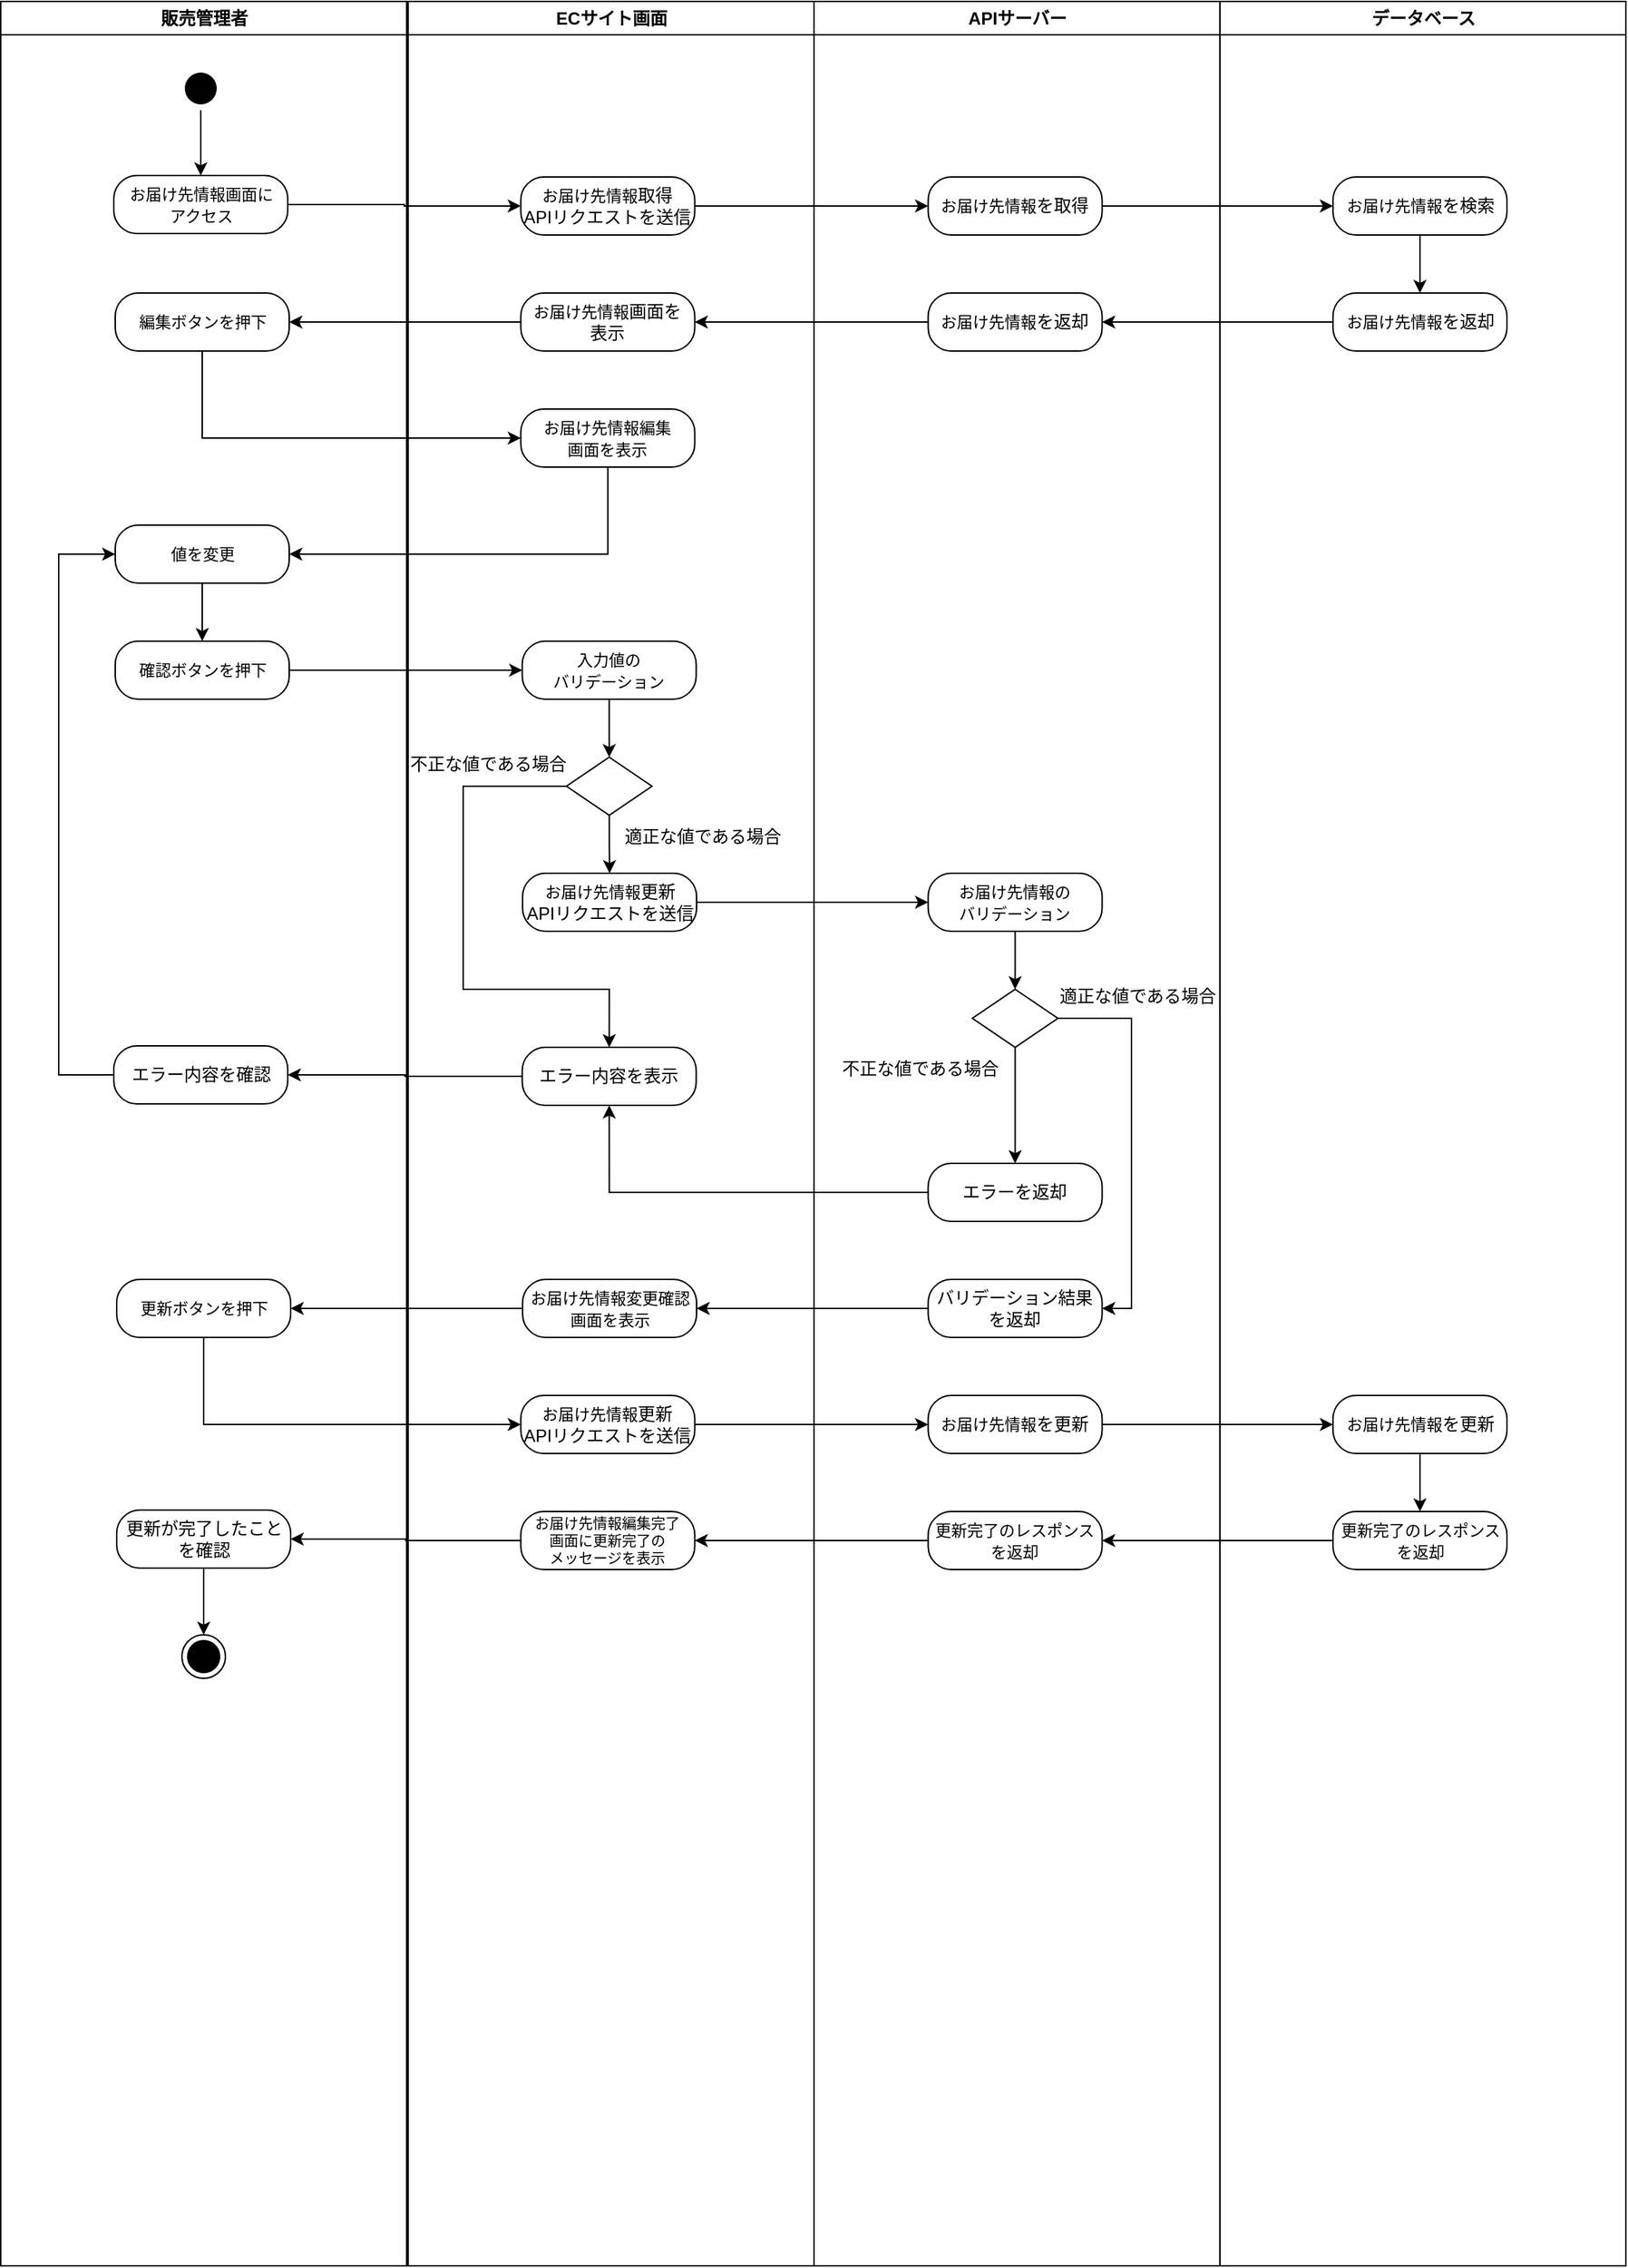 <mxfile version="24.4.4" type="google">
  <diagram name="Page-1" id="e7e014a7-5840-1c2e-5031-d8a46d1fe8dd">
    <mxGraphModel grid="1" page="0" gridSize="10" guides="1" tooltips="1" connect="1" arrows="1" fold="1" pageScale="1" pageWidth="1169" pageHeight="826" background="none" math="0" shadow="0">
      <root>
        <mxCell id="0" />
        <mxCell id="1" parent="0" />
        <mxCell id="2" value="販売管理者" style="swimlane;whiteSpace=wrap" vertex="1" parent="1">
          <mxGeometry x="160.5" y="39" width="280" height="1561" as="geometry" />
        </mxCell>
        <mxCell id="jm9fpF-__gH5ew6w-gA--67" style="edgeStyle=orthogonalEdgeStyle;rounded=0;orthogonalLoop=1;jettySize=auto;html=1;entryX=0.5;entryY=0;entryDx=0;entryDy=0;" edge="1" parent="2" source="5" target="jm9fpF-__gH5ew6w-gA--20">
          <mxGeometry relative="1" as="geometry" />
        </mxCell>
        <mxCell id="5" value="" style="ellipse;shape=startState;fillColor=#000000;strokeColor=none;" vertex="1" parent="2">
          <mxGeometry x="123" y="45" width="30" height="30" as="geometry" />
        </mxCell>
        <mxCell id="jm9fpF-__gH5ew6w-gA--20" value="&lt;font style=&quot;font-size: 11px;&quot;&gt;お届け先情報画面に&lt;/font&gt;&lt;div&gt;&lt;font style=&quot;font-size: 11px;&quot;&gt;アクセス&lt;/font&gt;&lt;/div&gt;" style="rounded=1;whiteSpace=wrap;html=1;arcSize=40;" vertex="1" parent="2">
          <mxGeometry x="78" y="120" width="120" height="40" as="geometry" />
        </mxCell>
        <mxCell id="jm9fpF-__gH5ew6w-gA--23" value="&lt;span style=&quot;font-size: 11px;&quot;&gt;編集ボタンを押下&lt;/span&gt;" style="rounded=1;whiteSpace=wrap;html=1;arcSize=40;" vertex="1" parent="2">
          <mxGeometry x="79" y="201" width="120" height="40" as="geometry" />
        </mxCell>
        <mxCell id="3cqifMoIhlbB1kRxvU-v-34" style="edgeStyle=orthogonalEdgeStyle;rounded=0;orthogonalLoop=1;jettySize=auto;html=1;entryX=0;entryY=0.5;entryDx=0;entryDy=0;" edge="1" parent="2" source="jm9fpF-__gH5ew6w-gA--41" target="3cqifMoIhlbB1kRxvU-v-18">
          <mxGeometry relative="1" as="geometry">
            <Array as="points">
              <mxPoint x="40" y="740" />
              <mxPoint x="40" y="381" />
            </Array>
          </mxGeometry>
        </mxCell>
        <mxCell id="jm9fpF-__gH5ew6w-gA--41" value="&lt;font style=&quot;font-size: 12px;&quot;&gt;エラー内容を確認&lt;/font&gt;" style="rounded=1;whiteSpace=wrap;html=1;arcSize=40;" vertex="1" parent="2">
          <mxGeometry x="78" y="720" width="120" height="40" as="geometry" />
        </mxCell>
        <mxCell id="jm9fpF-__gH5ew6w-gA--69" style="edgeStyle=orthogonalEdgeStyle;rounded=0;orthogonalLoop=1;jettySize=auto;html=1;entryX=0.5;entryY=0;entryDx=0;entryDy=0;" edge="1" parent="2" source="jm9fpF-__gH5ew6w-gA--65" target="jm9fpF-__gH5ew6w-gA--68">
          <mxGeometry relative="1" as="geometry" />
        </mxCell>
        <mxCell id="jm9fpF-__gH5ew6w-gA--65" value="更新が完了したことを確認" style="rounded=1;whiteSpace=wrap;html=1;arcSize=40;" vertex="1" parent="2">
          <mxGeometry x="80" y="1040" width="120" height="40" as="geometry" />
        </mxCell>
        <mxCell id="jm9fpF-__gH5ew6w-gA--68" value="" style="ellipse;html=1;shape=endState;fillColor=#000000;strokeColor=default;" vertex="1" parent="2">
          <mxGeometry x="125" y="1126" width="30" height="30" as="geometry" />
        </mxCell>
        <mxCell id="3cqifMoIhlbB1kRxvU-v-32" style="edgeStyle=orthogonalEdgeStyle;rounded=0;orthogonalLoop=1;jettySize=auto;html=1;entryX=0.5;entryY=0;entryDx=0;entryDy=0;" edge="1" parent="2" source="3cqifMoIhlbB1kRxvU-v-18" target="3cqifMoIhlbB1kRxvU-v-20">
          <mxGeometry relative="1" as="geometry" />
        </mxCell>
        <mxCell id="3cqifMoIhlbB1kRxvU-v-18" value="&lt;span style=&quot;font-size: 11px;&quot;&gt;値を変更&lt;/span&gt;" style="rounded=1;whiteSpace=wrap;html=1;arcSize=40;" vertex="1" parent="2">
          <mxGeometry x="79" y="361" width="120" height="40" as="geometry" />
        </mxCell>
        <mxCell id="3cqifMoIhlbB1kRxvU-v-20" value="&lt;span style=&quot;font-size: 11px;&quot;&gt;確認ボタンを押下&lt;/span&gt;" style="rounded=1;whiteSpace=wrap;html=1;arcSize=40;" vertex="1" parent="2">
          <mxGeometry x="79" y="441" width="120" height="40" as="geometry" />
        </mxCell>
        <mxCell id="3cqifMoIhlbB1kRxvU-v-24" value="&lt;span style=&quot;font-size: 11px;&quot;&gt;更新ボタンを押下&lt;/span&gt;" style="rounded=1;whiteSpace=wrap;html=1;arcSize=40;" vertex="1" parent="2">
          <mxGeometry x="80" y="881" width="120" height="40" as="geometry" />
        </mxCell>
        <mxCell id="3" value="ECサイト画面" style="swimlane;whiteSpace=wrap;startSize=23;" vertex="1" parent="1">
          <mxGeometry x="441.5" y="39" width="280" height="1561" as="geometry" />
        </mxCell>
        <mxCell id="jm9fpF-__gH5ew6w-gA--21" value="&lt;div&gt;&lt;span style=&quot;font-size: 11px; background-color: initial;&quot;&gt;お届け先情報&lt;/span&gt;取得&lt;/div&gt;APIリクエストを送信" style="rounded=1;whiteSpace=wrap;html=1;arcSize=40;" vertex="1" parent="3">
          <mxGeometry x="77.75" y="121" width="120" height="40" as="geometry" />
        </mxCell>
        <mxCell id="jm9fpF-__gH5ew6w-gA--26" value="&lt;span style=&quot;font-size: 11px;&quot;&gt;お届け先情報&lt;/span&gt;&lt;span style=&quot;font-size: 11px;&quot;&gt;編集&lt;/span&gt;&lt;div&gt;&lt;span style=&quot;font-size: 11px;&quot;&gt;画面を&lt;/span&gt;&lt;span style=&quot;font-size: 11px; background-color: initial;&quot;&gt;表示&lt;/span&gt;&lt;/div&gt;" style="rounded=1;whiteSpace=wrap;html=1;arcSize=40;" vertex="1" parent="3">
          <mxGeometry x="77.75" y="281" width="120" height="40" as="geometry" />
        </mxCell>
        <mxCell id="jm9fpF-__gH5ew6w-gA--35" style="edgeStyle=orthogonalEdgeStyle;rounded=0;orthogonalLoop=1;jettySize=auto;html=1;entryX=0.5;entryY=0;entryDx=0;entryDy=0;" edge="1" parent="3" source="jm9fpF-__gH5ew6w-gA--31" target="jm9fpF-__gH5ew6w-gA--32">
          <mxGeometry relative="1" as="geometry" />
        </mxCell>
        <mxCell id="jm9fpF-__gH5ew6w-gA--31" value="&lt;span style=&quot;font-size: 11px;&quot;&gt;入力値の&lt;/span&gt;&lt;div&gt;&lt;span style=&quot;font-size: 11px;&quot;&gt;バリデーション&lt;/span&gt;&lt;/div&gt;" style="rounded=1;whiteSpace=wrap;html=1;arcSize=40;" vertex="1" parent="3">
          <mxGeometry x="78.75" y="441" width="120" height="40" as="geometry" />
        </mxCell>
        <mxCell id="5-VuOnmddn5Kc5zJFQEK-48" style="edgeStyle=orthogonalEdgeStyle;rounded=0;orthogonalLoop=1;jettySize=auto;html=1;entryX=0.5;entryY=0;entryDx=0;entryDy=0;exitX=0;exitY=0.5;exitDx=0;exitDy=0;" edge="1" parent="3" source="jm9fpF-__gH5ew6w-gA--32" target="jm9fpF-__gH5ew6w-gA--40">
          <mxGeometry relative="1" as="geometry">
            <Array as="points">
              <mxPoint x="38" y="541" />
              <mxPoint x="38" y="681" />
              <mxPoint x="139" y="681" />
            </Array>
          </mxGeometry>
        </mxCell>
        <mxCell id="5-VuOnmddn5Kc5zJFQEK-49" style="edgeStyle=orthogonalEdgeStyle;rounded=0;orthogonalLoop=1;jettySize=auto;html=1;entryX=0.5;entryY=0;entryDx=0;entryDy=0;" edge="1" parent="3" source="jm9fpF-__gH5ew6w-gA--32" target="5-VuOnmddn5Kc5zJFQEK-44">
          <mxGeometry relative="1" as="geometry" />
        </mxCell>
        <mxCell id="jm9fpF-__gH5ew6w-gA--32" value="" style="rhombus;whiteSpace=wrap;html=1;" vertex="1" parent="3">
          <mxGeometry x="109.25" y="521" width="59" height="40" as="geometry" />
        </mxCell>
        <mxCell id="jm9fpF-__gH5ew6w-gA--36" value="適正な値である場合" style="text;html=1;align=center;verticalAlign=middle;whiteSpace=wrap;rounded=0;" vertex="1" parent="3">
          <mxGeometry x="148.5" y="561" width="110" height="30" as="geometry" />
        </mxCell>
        <mxCell id="jm9fpF-__gH5ew6w-gA--37" value="不正な値である場合" style="text;html=1;align=center;verticalAlign=middle;whiteSpace=wrap;rounded=0;" vertex="1" parent="3">
          <mxGeometry y="511" width="110" height="30" as="geometry" />
        </mxCell>
        <mxCell id="jm9fpF-__gH5ew6w-gA--40" value="&lt;font style=&quot;font-size: 12px;&quot;&gt;エラー内容を表示&lt;/font&gt;" style="rounded=1;whiteSpace=wrap;html=1;arcSize=40;" vertex="1" parent="3">
          <mxGeometry x="78.75" y="721" width="120" height="40" as="geometry" />
        </mxCell>
        <mxCell id="jm9fpF-__gH5ew6w-gA--64" value="&lt;font style=&quot;font-size: 10px;&quot;&gt;&lt;font style=&quot;font-size: 10px;&quot;&gt;お届け先情報編集完了&lt;/font&gt;&lt;/font&gt;&lt;div&gt;&lt;font style=&quot;font-size: 10px;&quot;&gt;&lt;font style=&quot;font-size: 10px;&quot;&gt;画面に&lt;/font&gt;&lt;span style=&quot;background-color: initial; font-size: 10px;&quot;&gt;更新完了の&lt;/span&gt;&lt;/font&gt;&lt;div style=&quot;font-size: 10px;&quot;&gt;&lt;font style=&quot;font-size: 10px;&quot;&gt;メッセージを表示&lt;/font&gt;&lt;/div&gt;&lt;/div&gt;" style="rounded=1;whiteSpace=wrap;html=1;arcSize=40;fontSize=10;" vertex="1" parent="3">
          <mxGeometry x="77.75" y="1041" width="120" height="40" as="geometry" />
        </mxCell>
        <mxCell id="5-VuOnmddn5Kc5zJFQEK-44" value="&lt;div&gt;&lt;font style=&quot;font-size: 12px;&quot;&gt;&lt;span style=&quot;font-size: 11px; background-color: initial;&quot;&gt;お届け先情報&lt;/span&gt;更新&lt;/font&gt;&lt;/div&gt;&lt;font style=&quot;font-size: 12px;&quot;&gt;APIリクエストを送信&lt;/font&gt;" style="rounded=1;whiteSpace=wrap;html=1;arcSize=40;" vertex="1" parent="3">
          <mxGeometry x="79" y="601" width="120" height="40" as="geometry" />
        </mxCell>
        <mxCell id="3cqifMoIhlbB1kRxvU-v-12" value="&lt;div&gt;&lt;span style=&quot;font-size: 11px; background-color: initial;&quot;&gt;お届け先情報&lt;/span&gt;画面を&lt;/div&gt;&lt;div&gt;表示&lt;/div&gt;" style="rounded=1;whiteSpace=wrap;html=1;arcSize=40;" vertex="1" parent="3">
          <mxGeometry x="77.75" y="201" width="120" height="40" as="geometry" />
        </mxCell>
        <mxCell id="3cqifMoIhlbB1kRxvU-v-22" value="&lt;span style=&quot;font-size: 11px;&quot;&gt;お届け先情報&lt;/span&gt;&lt;span style=&quot;font-size: 11px;&quot;&gt;変更確認&lt;/span&gt;&lt;div&gt;&lt;span style=&quot;font-size: 11px;&quot;&gt;画面を&lt;/span&gt;&lt;span style=&quot;font-size: 11px; background-color: initial;&quot;&gt;表示&lt;/span&gt;&lt;/div&gt;" style="rounded=1;whiteSpace=wrap;html=1;arcSize=40;" vertex="1" parent="3">
          <mxGeometry x="79" y="881" width="120" height="40" as="geometry" />
        </mxCell>
        <mxCell id="3cqifMoIhlbB1kRxvU-v-25" value="&lt;div&gt;&lt;font style=&quot;font-size: 12px;&quot;&gt;&lt;span style=&quot;font-size: 11px; background-color: initial;&quot;&gt;お届け先情報&lt;/span&gt;更新&lt;/font&gt;&lt;/div&gt;&lt;font style=&quot;font-size: 12px;&quot;&gt;APIリクエストを送信&lt;/font&gt;" style="rounded=1;whiteSpace=wrap;html=1;arcSize=40;" vertex="1" parent="3">
          <mxGeometry x="77.75" y="961" width="120" height="40" as="geometry" />
        </mxCell>
        <mxCell id="jm9fpF-__gH5ew6w-gA--10" value="APIサーバー" style="swimlane;whiteSpace=wrap;startSize=23;" vertex="1" parent="1">
          <mxGeometry x="721.5" y="39" width="280" height="1561" as="geometry" />
        </mxCell>
        <mxCell id="jm9fpF-__gH5ew6w-gA--48" style="edgeStyle=orthogonalEdgeStyle;rounded=0;orthogonalLoop=1;jettySize=auto;html=1;entryX=0.5;entryY=0;entryDx=0;entryDy=0;" edge="1" parent="jm9fpF-__gH5ew6w-gA--10" source="jm9fpF-__gH5ew6w-gA--45" target="jm9fpF-__gH5ew6w-gA--47">
          <mxGeometry relative="1" as="geometry" />
        </mxCell>
        <mxCell id="jm9fpF-__gH5ew6w-gA--45" value="&lt;span style=&quot;font-size: 11px;&quot;&gt;お届け先情報&lt;/span&gt;&lt;span style=&quot;font-size: 11px;&quot;&gt;の&lt;/span&gt;&lt;div&gt;&lt;span style=&quot;font-size: 11px;&quot;&gt;バリデーション&lt;/span&gt;&lt;/div&gt;" style="rounded=1;whiteSpace=wrap;html=1;arcSize=40;" vertex="1" parent="jm9fpF-__gH5ew6w-gA--10">
          <mxGeometry x="78.75" y="601" width="120" height="40" as="geometry" />
        </mxCell>
        <mxCell id="jm9fpF-__gH5ew6w-gA--51" style="edgeStyle=orthogonalEdgeStyle;rounded=0;orthogonalLoop=1;jettySize=auto;html=1;entryX=0.5;entryY=0;entryDx=0;entryDy=0;" edge="1" parent="jm9fpF-__gH5ew6w-gA--10" source="jm9fpF-__gH5ew6w-gA--47" target="jm9fpF-__gH5ew6w-gA--49">
          <mxGeometry relative="1" as="geometry" />
        </mxCell>
        <mxCell id="3cqifMoIhlbB1kRxvU-v-21" style="edgeStyle=orthogonalEdgeStyle;rounded=0;orthogonalLoop=1;jettySize=auto;html=1;entryX=1;entryY=0.5;entryDx=0;entryDy=0;" edge="1" parent="jm9fpF-__gH5ew6w-gA--10" source="jm9fpF-__gH5ew6w-gA--47" target="jm9fpF-__gH5ew6w-gA--50">
          <mxGeometry relative="1" as="geometry">
            <Array as="points">
              <mxPoint x="219" y="701" />
              <mxPoint x="219" y="901" />
            </Array>
          </mxGeometry>
        </mxCell>
        <mxCell id="jm9fpF-__gH5ew6w-gA--47" value="" style="rhombus;whiteSpace=wrap;html=1;" vertex="1" parent="jm9fpF-__gH5ew6w-gA--10">
          <mxGeometry x="109.25" y="681" width="59" height="40" as="geometry" />
        </mxCell>
        <mxCell id="jm9fpF-__gH5ew6w-gA--49" value="&lt;font style=&quot;font-size: 12px;&quot;&gt;エラーを返却&lt;/font&gt;" style="rounded=1;whiteSpace=wrap;html=1;arcSize=40;" vertex="1" parent="jm9fpF-__gH5ew6w-gA--10">
          <mxGeometry x="78.75" y="801" width="120" height="40" as="geometry" />
        </mxCell>
        <mxCell id="jm9fpF-__gH5ew6w-gA--50" value="&lt;font style=&quot;font-size: 12px;&quot;&gt;バリデーション結果を返却&lt;/font&gt;" style="rounded=1;whiteSpace=wrap;html=1;arcSize=40;" vertex="1" parent="jm9fpF-__gH5ew6w-gA--10">
          <mxGeometry x="78.75" y="881" width="120" height="40" as="geometry" />
        </mxCell>
        <mxCell id="jm9fpF-__gH5ew6w-gA--54" value="適正な値である場合" style="text;html=1;align=center;verticalAlign=middle;whiteSpace=wrap;rounded=0;" vertex="1" parent="jm9fpF-__gH5ew6w-gA--10">
          <mxGeometry x="168.25" y="671" width="110" height="30" as="geometry" />
        </mxCell>
        <mxCell id="jm9fpF-__gH5ew6w-gA--55" value="不正な値である場合" style="text;html=1;align=center;verticalAlign=middle;whiteSpace=wrap;rounded=0;" vertex="1" parent="jm9fpF-__gH5ew6w-gA--10">
          <mxGeometry x="18.5" y="721" width="110" height="30" as="geometry" />
        </mxCell>
        <mxCell id="jm9fpF-__gH5ew6w-gA--59" value="&lt;span style=&quot;font-size: 11px;&quot;&gt;更新完了のレスポンス&lt;/span&gt;&lt;div&gt;&lt;span style=&quot;font-size: 11px;&quot;&gt;を返却&lt;/span&gt;&lt;/div&gt;" style="rounded=1;whiteSpace=wrap;html=1;arcSize=40;" vertex="1" parent="jm9fpF-__gH5ew6w-gA--10">
          <mxGeometry x="78.75" y="1041" width="120" height="40" as="geometry" />
        </mxCell>
        <mxCell id="3cqifMoIhlbB1kRxvU-v-6" value="&lt;div&gt;&lt;span style=&quot;font-size: 11px; background-color: initial;&quot;&gt;お届け先情報&lt;/span&gt;を取得&lt;/div&gt;" style="rounded=1;whiteSpace=wrap;html=1;arcSize=40;" vertex="1" parent="jm9fpF-__gH5ew6w-gA--10">
          <mxGeometry x="78.75" y="121" width="120" height="40" as="geometry" />
        </mxCell>
        <mxCell id="3cqifMoIhlbB1kRxvU-v-11" value="&lt;div&gt;&lt;span style=&quot;font-size: 11px; background-color: initial;&quot;&gt;お届け先情報&lt;/span&gt;を返却&lt;/div&gt;" style="rounded=1;whiteSpace=wrap;html=1;arcSize=40;" vertex="1" parent="jm9fpF-__gH5ew6w-gA--10">
          <mxGeometry x="78.75" y="201" width="120" height="40" as="geometry" />
        </mxCell>
        <mxCell id="3cqifMoIhlbB1kRxvU-v-26" value="&lt;font style=&quot;font-size: 12px;&quot;&gt;&lt;span style=&quot;font-size: 11px;&quot;&gt;お届け先情報&lt;/span&gt;を更新&lt;/font&gt;" style="rounded=1;whiteSpace=wrap;html=1;arcSize=40;" vertex="1" parent="jm9fpF-__gH5ew6w-gA--10">
          <mxGeometry x="78.75" y="961" width="120" height="40" as="geometry" />
        </mxCell>
        <mxCell id="jm9fpF-__gH5ew6w-gA--15" value="データベース" style="swimlane;whiteSpace=wrap;startSize=23;" vertex="1" parent="1">
          <mxGeometry x="1001.5" y="39" width="280" height="1561" as="geometry" />
        </mxCell>
        <mxCell id="5-VuOnmddn5Kc5zJFQEK-53" style="edgeStyle=orthogonalEdgeStyle;rounded=0;orthogonalLoop=1;jettySize=auto;html=1;entryX=0.5;entryY=0;entryDx=0;entryDy=0;" edge="1" parent="jm9fpF-__gH5ew6w-gA--15" source="jm9fpF-__gH5ew6w-gA--19" target="5-VuOnmddn5Kc5zJFQEK-52">
          <mxGeometry relative="1" as="geometry" />
        </mxCell>
        <mxCell id="jm9fpF-__gH5ew6w-gA--19" value="&lt;font style=&quot;font-size: 12px;&quot;&gt;&lt;span style=&quot;font-size: 11px;&quot;&gt;お届け先情報&lt;/span&gt;を更新&lt;/font&gt;" style="rounded=1;whiteSpace=wrap;html=1;arcSize=40;" vertex="1" parent="jm9fpF-__gH5ew6w-gA--15">
          <mxGeometry x="78" y="961" width="120" height="40" as="geometry" />
        </mxCell>
        <mxCell id="5-VuOnmddn5Kc5zJFQEK-52" value="&lt;span style=&quot;font-size: 11px;&quot;&gt;更新完了のレスポンス&lt;/span&gt;&lt;div&gt;&lt;span style=&quot;font-size: 11px;&quot;&gt;を返却&lt;/span&gt;&lt;/div&gt;" style="rounded=1;whiteSpace=wrap;html=1;arcSize=40;" vertex="1" parent="jm9fpF-__gH5ew6w-gA--15">
          <mxGeometry x="78" y="1041" width="120" height="40" as="geometry" />
        </mxCell>
        <mxCell id="3cqifMoIhlbB1kRxvU-v-13" style="edgeStyle=orthogonalEdgeStyle;rounded=0;orthogonalLoop=1;jettySize=auto;html=1;entryX=0.5;entryY=0;entryDx=0;entryDy=0;" edge="1" parent="jm9fpF-__gH5ew6w-gA--15" source="3cqifMoIhlbB1kRxvU-v-7" target="3cqifMoIhlbB1kRxvU-v-10">
          <mxGeometry relative="1" as="geometry" />
        </mxCell>
        <mxCell id="3cqifMoIhlbB1kRxvU-v-7" value="&lt;div&gt;&lt;span style=&quot;font-size: 11px; background-color: initial;&quot;&gt;お届け先情報&lt;/span&gt;を検索&lt;/div&gt;" style="rounded=1;whiteSpace=wrap;html=1;arcSize=40;" vertex="1" parent="jm9fpF-__gH5ew6w-gA--15">
          <mxGeometry x="78" y="121" width="120" height="40" as="geometry" />
        </mxCell>
        <mxCell id="3cqifMoIhlbB1kRxvU-v-10" value="&lt;div&gt;&lt;span style=&quot;font-size: 11px; background-color: initial;&quot;&gt;お届け先情報&lt;/span&gt;を返却&lt;/div&gt;" style="rounded=1;whiteSpace=wrap;html=1;arcSize=40;" vertex="1" parent="jm9fpF-__gH5ew6w-gA--15">
          <mxGeometry x="78" y="201" width="120" height="40" as="geometry" />
        </mxCell>
        <mxCell id="jm9fpF-__gH5ew6w-gA--24" style="edgeStyle=orthogonalEdgeStyle;rounded=0;orthogonalLoop=1;jettySize=auto;html=1;entryX=0;entryY=0.5;entryDx=0;entryDy=0;" edge="1" parent="1" source="jm9fpF-__gH5ew6w-gA--20" target="jm9fpF-__gH5ew6w-gA--21">
          <mxGeometry relative="1" as="geometry" />
        </mxCell>
        <mxCell id="jm9fpF-__gH5ew6w-gA--43" style="edgeStyle=orthogonalEdgeStyle;rounded=0;orthogonalLoop=1;jettySize=auto;html=1;entryX=1;entryY=0.5;entryDx=0;entryDy=0;" edge="1" parent="1" source="jm9fpF-__gH5ew6w-gA--40" target="jm9fpF-__gH5ew6w-gA--41">
          <mxGeometry relative="1" as="geometry" />
        </mxCell>
        <mxCell id="jm9fpF-__gH5ew6w-gA--66" style="edgeStyle=orthogonalEdgeStyle;rounded=0;orthogonalLoop=1;jettySize=auto;html=1;entryX=1;entryY=0.5;entryDx=0;entryDy=0;" edge="1" parent="1" source="jm9fpF-__gH5ew6w-gA--64" target="jm9fpF-__gH5ew6w-gA--65">
          <mxGeometry relative="1" as="geometry" />
        </mxCell>
        <mxCell id="5-VuOnmddn5Kc5zJFQEK-45" style="edgeStyle=orthogonalEdgeStyle;rounded=0;orthogonalLoop=1;jettySize=auto;html=1;entryX=1;entryY=0.5;entryDx=0;entryDy=0;" edge="1" parent="1" source="jm9fpF-__gH5ew6w-gA--59" target="jm9fpF-__gH5ew6w-gA--64">
          <mxGeometry relative="1" as="geometry" />
        </mxCell>
        <mxCell id="5-VuOnmddn5Kc5zJFQEK-47" style="edgeStyle=orthogonalEdgeStyle;rounded=0;orthogonalLoop=1;jettySize=auto;html=1;entryX=0;entryY=0.5;entryDx=0;entryDy=0;" edge="1" parent="1" source="5-VuOnmddn5Kc5zJFQEK-44" target="jm9fpF-__gH5ew6w-gA--45">
          <mxGeometry relative="1" as="geometry" />
        </mxCell>
        <mxCell id="5-VuOnmddn5Kc5zJFQEK-50" style="edgeStyle=orthogonalEdgeStyle;rounded=0;orthogonalLoop=1;jettySize=auto;html=1;entryX=0.5;entryY=1;entryDx=0;entryDy=0;" edge="1" parent="1" source="jm9fpF-__gH5ew6w-gA--49" target="jm9fpF-__gH5ew6w-gA--40">
          <mxGeometry relative="1" as="geometry" />
        </mxCell>
        <mxCell id="5-VuOnmddn5Kc5zJFQEK-54" style="edgeStyle=orthogonalEdgeStyle;rounded=0;orthogonalLoop=1;jettySize=auto;html=1;entryX=1;entryY=0.5;entryDx=0;entryDy=0;" edge="1" parent="1" source="5-VuOnmddn5Kc5zJFQEK-52" target="jm9fpF-__gH5ew6w-gA--59">
          <mxGeometry relative="1" as="geometry" />
        </mxCell>
        <mxCell id="3cqifMoIhlbB1kRxvU-v-8" style="edgeStyle=orthogonalEdgeStyle;rounded=0;orthogonalLoop=1;jettySize=auto;html=1;entryX=0;entryY=0.5;entryDx=0;entryDy=0;" edge="1" parent="1" source="jm9fpF-__gH5ew6w-gA--21" target="3cqifMoIhlbB1kRxvU-v-6">
          <mxGeometry relative="1" as="geometry" />
        </mxCell>
        <mxCell id="3cqifMoIhlbB1kRxvU-v-9" style="edgeStyle=orthogonalEdgeStyle;rounded=0;orthogonalLoop=1;jettySize=auto;html=1;entryX=0;entryY=0.5;entryDx=0;entryDy=0;" edge="1" parent="1" source="3cqifMoIhlbB1kRxvU-v-6" target="3cqifMoIhlbB1kRxvU-v-7">
          <mxGeometry relative="1" as="geometry" />
        </mxCell>
        <mxCell id="3cqifMoIhlbB1kRxvU-v-14" style="edgeStyle=orthogonalEdgeStyle;rounded=0;orthogonalLoop=1;jettySize=auto;html=1;entryX=1;entryY=0.5;entryDx=0;entryDy=0;" edge="1" parent="1" source="3cqifMoIhlbB1kRxvU-v-10" target="3cqifMoIhlbB1kRxvU-v-11">
          <mxGeometry relative="1" as="geometry" />
        </mxCell>
        <mxCell id="3cqifMoIhlbB1kRxvU-v-15" style="edgeStyle=orthogonalEdgeStyle;rounded=0;orthogonalLoop=1;jettySize=auto;html=1;entryX=1;entryY=0.5;entryDx=0;entryDy=0;" edge="1" parent="1" source="3cqifMoIhlbB1kRxvU-v-11" target="3cqifMoIhlbB1kRxvU-v-12">
          <mxGeometry relative="1" as="geometry" />
        </mxCell>
        <mxCell id="3cqifMoIhlbB1kRxvU-v-16" style="edgeStyle=orthogonalEdgeStyle;rounded=0;orthogonalLoop=1;jettySize=auto;html=1;entryX=1;entryY=0.5;entryDx=0;entryDy=0;" edge="1" parent="1" source="3cqifMoIhlbB1kRxvU-v-12" target="jm9fpF-__gH5ew6w-gA--23">
          <mxGeometry relative="1" as="geometry" />
        </mxCell>
        <mxCell id="3cqifMoIhlbB1kRxvU-v-17" style="edgeStyle=orthogonalEdgeStyle;rounded=0;orthogonalLoop=1;jettySize=auto;html=1;entryX=0;entryY=0.5;entryDx=0;entryDy=0;" edge="1" parent="1" source="jm9fpF-__gH5ew6w-gA--23" target="jm9fpF-__gH5ew6w-gA--26">
          <mxGeometry relative="1" as="geometry">
            <Array as="points">
              <mxPoint x="299" y="340" />
            </Array>
          </mxGeometry>
        </mxCell>
        <mxCell id="3cqifMoIhlbB1kRxvU-v-19" style="edgeStyle=orthogonalEdgeStyle;rounded=0;orthogonalLoop=1;jettySize=auto;html=1;entryX=1;entryY=0.5;entryDx=0;entryDy=0;" edge="1" parent="1" source="jm9fpF-__gH5ew6w-gA--26" target="3cqifMoIhlbB1kRxvU-v-18">
          <mxGeometry relative="1" as="geometry">
            <Array as="points">
              <mxPoint x="579" y="420" />
            </Array>
          </mxGeometry>
        </mxCell>
        <mxCell id="3cqifMoIhlbB1kRxvU-v-23" style="edgeStyle=orthogonalEdgeStyle;rounded=0;orthogonalLoop=1;jettySize=auto;html=1;entryX=1;entryY=0.5;entryDx=0;entryDy=0;" edge="1" parent="1" source="jm9fpF-__gH5ew6w-gA--50" target="3cqifMoIhlbB1kRxvU-v-22">
          <mxGeometry relative="1" as="geometry" />
        </mxCell>
        <mxCell id="3cqifMoIhlbB1kRxvU-v-27" style="edgeStyle=orthogonalEdgeStyle;rounded=0;orthogonalLoop=1;jettySize=auto;html=1;entryX=1;entryY=0.5;entryDx=0;entryDy=0;" edge="1" parent="1" source="3cqifMoIhlbB1kRxvU-v-22" target="3cqifMoIhlbB1kRxvU-v-24">
          <mxGeometry relative="1" as="geometry" />
        </mxCell>
        <mxCell id="3cqifMoIhlbB1kRxvU-v-29" style="edgeStyle=orthogonalEdgeStyle;rounded=0;orthogonalLoop=1;jettySize=auto;html=1;entryX=0;entryY=0.5;entryDx=0;entryDy=0;" edge="1" parent="1" source="3cqifMoIhlbB1kRxvU-v-24" target="3cqifMoIhlbB1kRxvU-v-25">
          <mxGeometry relative="1" as="geometry">
            <Array as="points">
              <mxPoint x="300" y="1020" />
            </Array>
          </mxGeometry>
        </mxCell>
        <mxCell id="3cqifMoIhlbB1kRxvU-v-30" style="edgeStyle=orthogonalEdgeStyle;rounded=0;orthogonalLoop=1;jettySize=auto;html=1;entryX=0;entryY=0.5;entryDx=0;entryDy=0;" edge="1" parent="1" source="3cqifMoIhlbB1kRxvU-v-25" target="3cqifMoIhlbB1kRxvU-v-26">
          <mxGeometry relative="1" as="geometry" />
        </mxCell>
        <mxCell id="3cqifMoIhlbB1kRxvU-v-31" style="edgeStyle=orthogonalEdgeStyle;rounded=0;orthogonalLoop=1;jettySize=auto;html=1;entryX=0;entryY=0.5;entryDx=0;entryDy=0;" edge="1" parent="1" source="3cqifMoIhlbB1kRxvU-v-26" target="jm9fpF-__gH5ew6w-gA--19">
          <mxGeometry relative="1" as="geometry" />
        </mxCell>
        <mxCell id="3cqifMoIhlbB1kRxvU-v-33" style="edgeStyle=orthogonalEdgeStyle;rounded=0;orthogonalLoop=1;jettySize=auto;html=1;entryX=0;entryY=0.5;entryDx=0;entryDy=0;" edge="1" parent="1" source="3cqifMoIhlbB1kRxvU-v-20" target="jm9fpF-__gH5ew6w-gA--31">
          <mxGeometry relative="1" as="geometry" />
        </mxCell>
      </root>
    </mxGraphModel>
  </diagram>
</mxfile>
